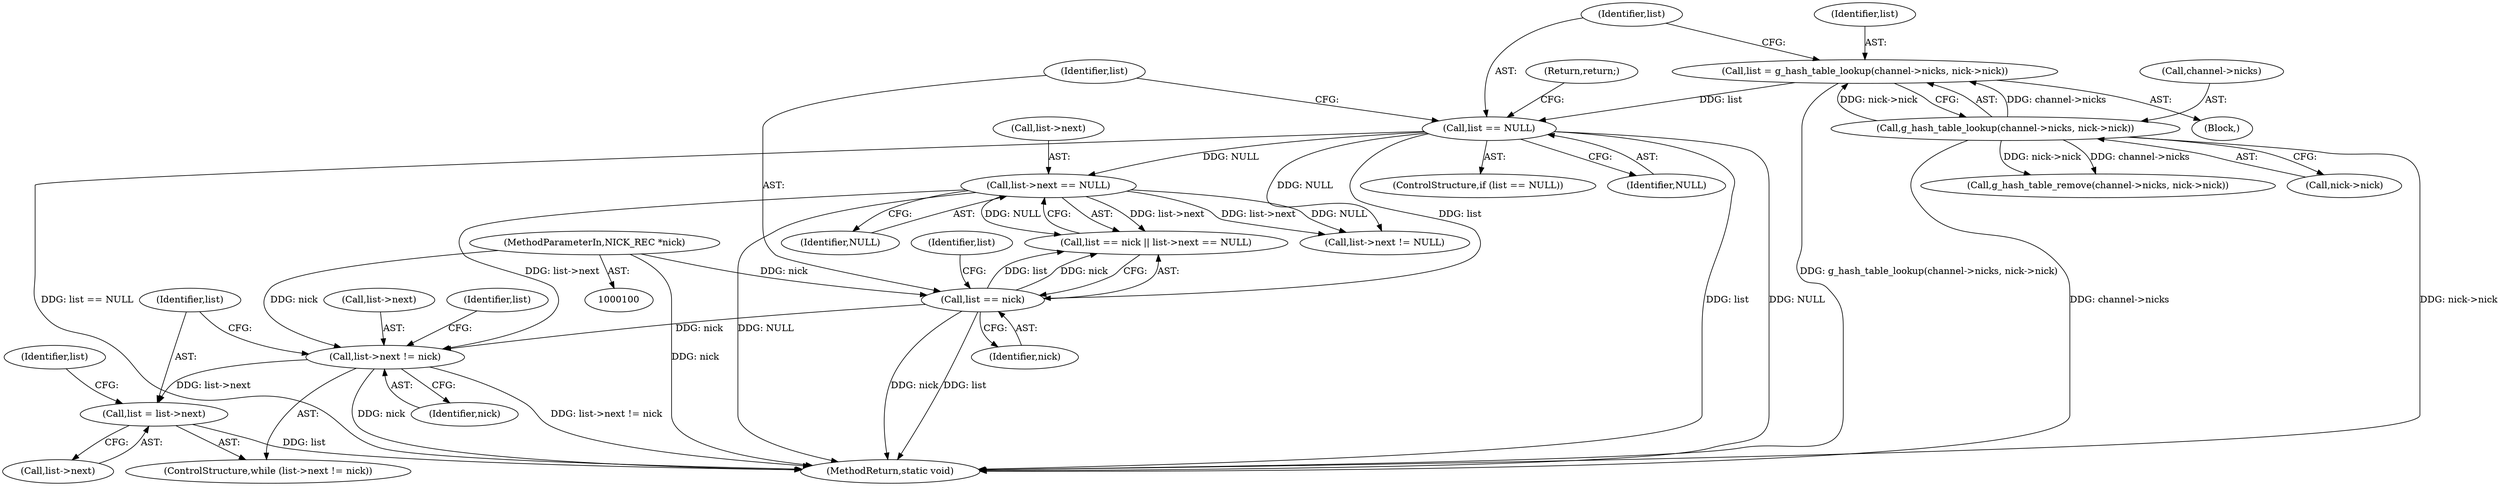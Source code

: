 digraph "1_irssi_5e26325317c72a04c1610ad952974e206384d291_0@pointer" {
"1000159" [label="(Call,list->next != nick)"];
"1000124" [label="(Call,list->next == NULL)"];
"1000115" [label="(Call,list == NULL)"];
"1000105" [label="(Call,list = g_hash_table_lookup(channel->nicks, nick->nick))"];
"1000107" [label="(Call,g_hash_table_lookup(channel->nicks, nick->nick))"];
"1000121" [label="(Call,list == nick)"];
"1000102" [label="(MethodParameterIn,NICK_REC *nick)"];
"1000164" [label="(Call,list = list->next)"];
"1000121" [label="(Call,list == nick)"];
"1000160" [label="(Call,list->next)"];
"1000138" [label="(Call,list->next != NULL)"];
"1000126" [label="(Identifier,list)"];
"1000124" [label="(Call,list->next == NULL)"];
"1000107" [label="(Call,g_hash_table_lookup(channel->nicks, nick->nick))"];
"1000158" [label="(ControlStructure,while (list->next != nick))"];
"1000114" [label="(ControlStructure,if (list == NULL))"];
"1000106" [label="(Identifier,list)"];
"1000130" [label="(Call,g_hash_table_remove(channel->nicks, nick->nick))"];
"1000103" [label="(Block,)"];
"1000105" [label="(Call,list = g_hash_table_lookup(channel->nicks, nick->nick))"];
"1000164" [label="(Call,list = list->next)"];
"1000115" [label="(Call,list == NULL)"];
"1000171" [label="(Identifier,list)"];
"1000122" [label="(Identifier,list)"];
"1000116" [label="(Identifier,list)"];
"1000176" [label="(MethodReturn,static void)"];
"1000161" [label="(Identifier,list)"];
"1000118" [label="(Return,return;)"];
"1000111" [label="(Call,nick->nick)"];
"1000102" [label="(MethodParameterIn,NICK_REC *nick)"];
"1000120" [label="(Call,list == nick || list->next == NULL)"];
"1000159" [label="(Call,list->next != nick)"];
"1000117" [label="(Identifier,NULL)"];
"1000163" [label="(Identifier,nick)"];
"1000108" [label="(Call,channel->nicks)"];
"1000123" [label="(Identifier,nick)"];
"1000166" [label="(Call,list->next)"];
"1000165" [label="(Identifier,list)"];
"1000125" [label="(Call,list->next)"];
"1000128" [label="(Identifier,NULL)"];
"1000159" -> "1000158"  [label="AST: "];
"1000159" -> "1000163"  [label="CFG: "];
"1000160" -> "1000159"  [label="AST: "];
"1000163" -> "1000159"  [label="AST: "];
"1000165" -> "1000159"  [label="CFG: "];
"1000171" -> "1000159"  [label="CFG: "];
"1000159" -> "1000176"  [label="DDG: nick"];
"1000159" -> "1000176"  [label="DDG: list->next != nick"];
"1000124" -> "1000159"  [label="DDG: list->next"];
"1000121" -> "1000159"  [label="DDG: nick"];
"1000102" -> "1000159"  [label="DDG: nick"];
"1000159" -> "1000164"  [label="DDG: list->next"];
"1000124" -> "1000120"  [label="AST: "];
"1000124" -> "1000128"  [label="CFG: "];
"1000125" -> "1000124"  [label="AST: "];
"1000128" -> "1000124"  [label="AST: "];
"1000120" -> "1000124"  [label="CFG: "];
"1000124" -> "1000176"  [label="DDG: NULL"];
"1000124" -> "1000120"  [label="DDG: list->next"];
"1000124" -> "1000120"  [label="DDG: NULL"];
"1000115" -> "1000124"  [label="DDG: NULL"];
"1000124" -> "1000138"  [label="DDG: list->next"];
"1000124" -> "1000138"  [label="DDG: NULL"];
"1000115" -> "1000114"  [label="AST: "];
"1000115" -> "1000117"  [label="CFG: "];
"1000116" -> "1000115"  [label="AST: "];
"1000117" -> "1000115"  [label="AST: "];
"1000118" -> "1000115"  [label="CFG: "];
"1000122" -> "1000115"  [label="CFG: "];
"1000115" -> "1000176"  [label="DDG: NULL"];
"1000115" -> "1000176"  [label="DDG: list == NULL"];
"1000115" -> "1000176"  [label="DDG: list"];
"1000105" -> "1000115"  [label="DDG: list"];
"1000115" -> "1000121"  [label="DDG: list"];
"1000115" -> "1000138"  [label="DDG: NULL"];
"1000105" -> "1000103"  [label="AST: "];
"1000105" -> "1000107"  [label="CFG: "];
"1000106" -> "1000105"  [label="AST: "];
"1000107" -> "1000105"  [label="AST: "];
"1000116" -> "1000105"  [label="CFG: "];
"1000105" -> "1000176"  [label="DDG: g_hash_table_lookup(channel->nicks, nick->nick)"];
"1000107" -> "1000105"  [label="DDG: channel->nicks"];
"1000107" -> "1000105"  [label="DDG: nick->nick"];
"1000107" -> "1000111"  [label="CFG: "];
"1000108" -> "1000107"  [label="AST: "];
"1000111" -> "1000107"  [label="AST: "];
"1000107" -> "1000176"  [label="DDG: channel->nicks"];
"1000107" -> "1000176"  [label="DDG: nick->nick"];
"1000107" -> "1000130"  [label="DDG: channel->nicks"];
"1000107" -> "1000130"  [label="DDG: nick->nick"];
"1000121" -> "1000120"  [label="AST: "];
"1000121" -> "1000123"  [label="CFG: "];
"1000122" -> "1000121"  [label="AST: "];
"1000123" -> "1000121"  [label="AST: "];
"1000126" -> "1000121"  [label="CFG: "];
"1000120" -> "1000121"  [label="CFG: "];
"1000121" -> "1000176"  [label="DDG: nick"];
"1000121" -> "1000176"  [label="DDG: list"];
"1000121" -> "1000120"  [label="DDG: list"];
"1000121" -> "1000120"  [label="DDG: nick"];
"1000102" -> "1000121"  [label="DDG: nick"];
"1000102" -> "1000100"  [label="AST: "];
"1000102" -> "1000176"  [label="DDG: nick"];
"1000164" -> "1000158"  [label="AST: "];
"1000164" -> "1000166"  [label="CFG: "];
"1000165" -> "1000164"  [label="AST: "];
"1000166" -> "1000164"  [label="AST: "];
"1000161" -> "1000164"  [label="CFG: "];
"1000164" -> "1000176"  [label="DDG: list"];
}
